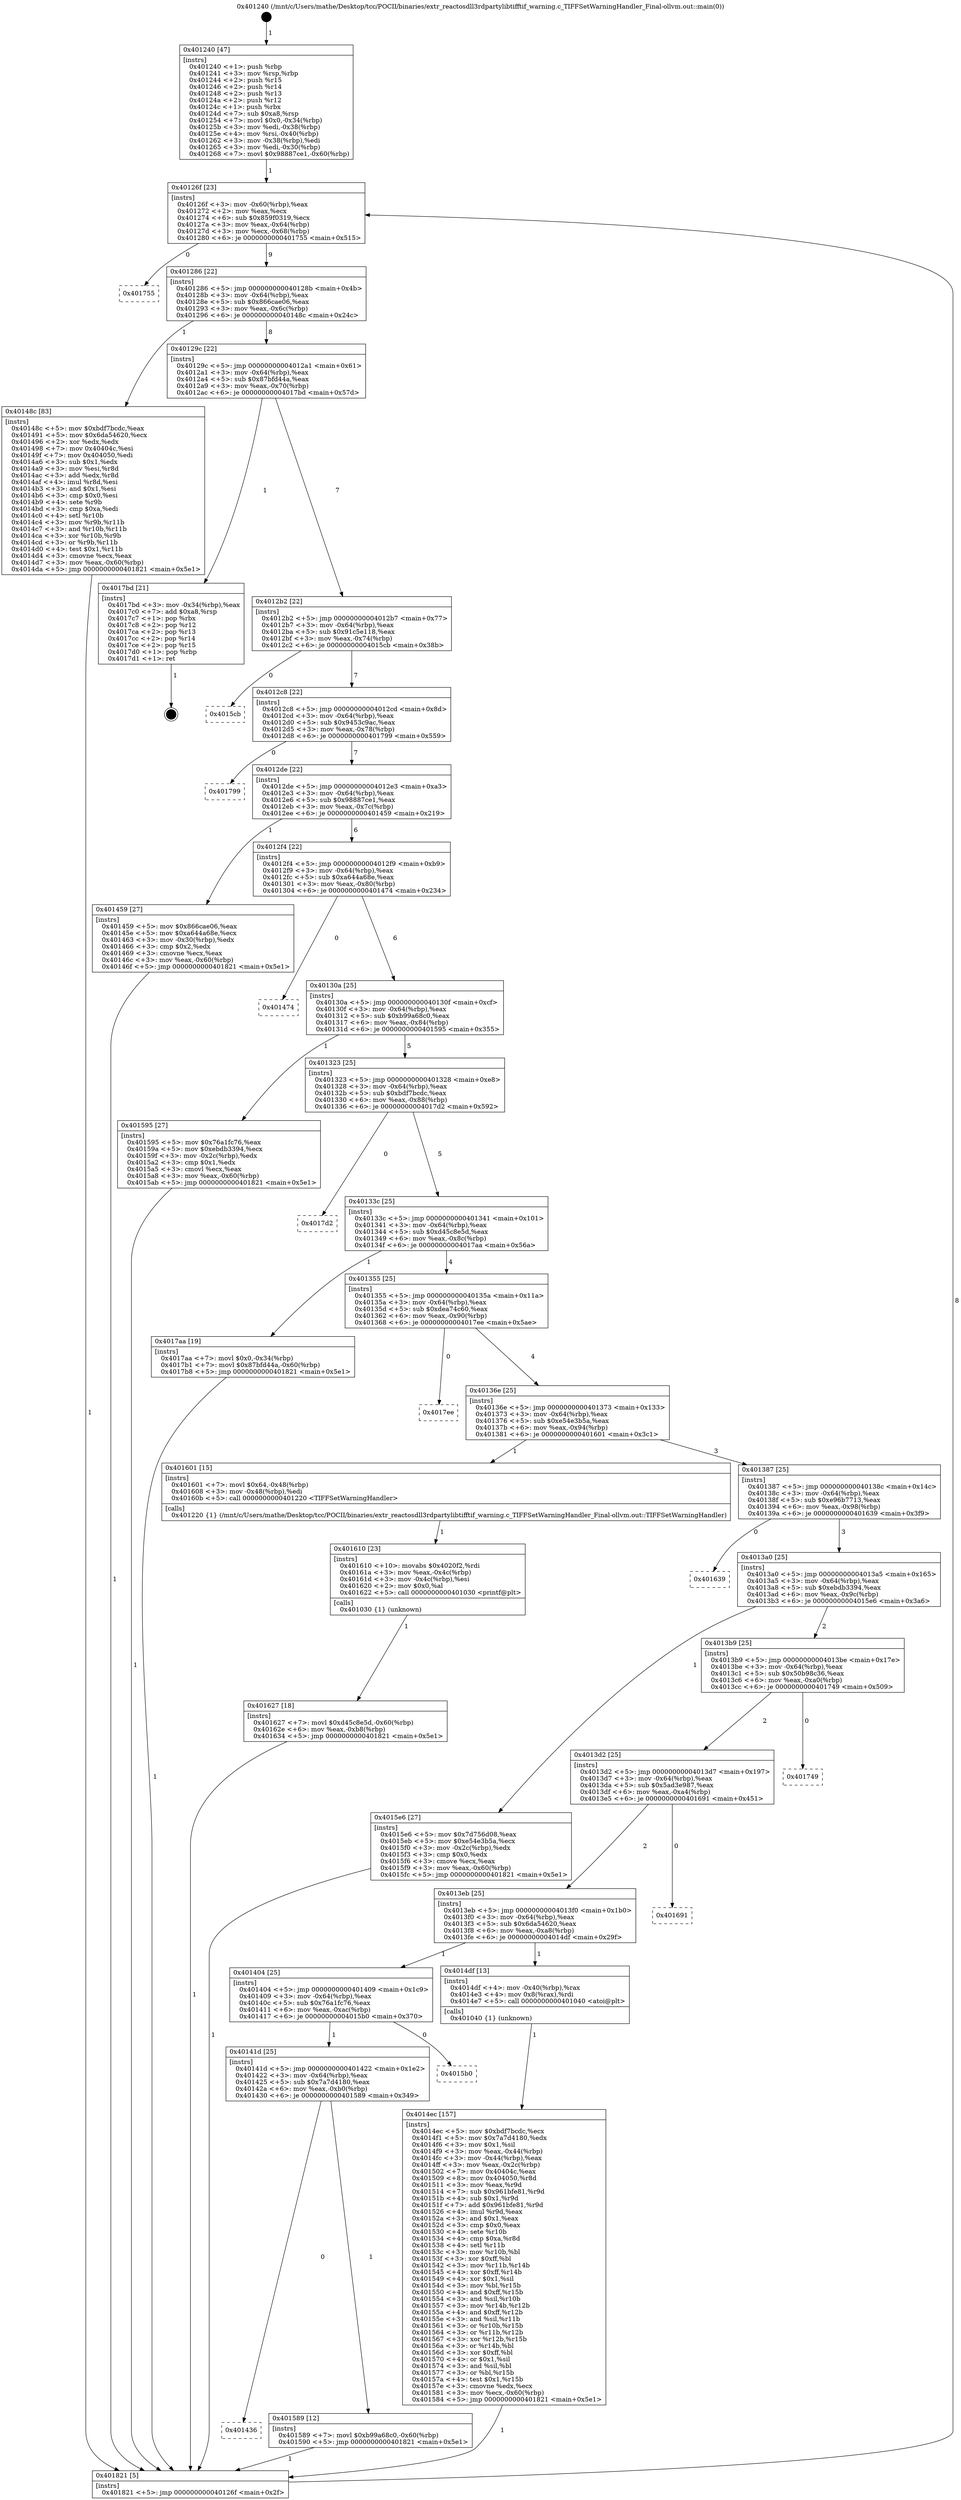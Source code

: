 digraph "0x401240" {
  label = "0x401240 (/mnt/c/Users/mathe/Desktop/tcc/POCII/binaries/extr_reactosdll3rdpartylibtifftif_warning.c_TIFFSetWarningHandler_Final-ollvm.out::main(0))"
  labelloc = "t"
  node[shape=record]

  Entry [label="",width=0.3,height=0.3,shape=circle,fillcolor=black,style=filled]
  "0x40126f" [label="{
     0x40126f [23]\l
     | [instrs]\l
     &nbsp;&nbsp;0x40126f \<+3\>: mov -0x60(%rbp),%eax\l
     &nbsp;&nbsp;0x401272 \<+2\>: mov %eax,%ecx\l
     &nbsp;&nbsp;0x401274 \<+6\>: sub $0x859f0319,%ecx\l
     &nbsp;&nbsp;0x40127a \<+3\>: mov %eax,-0x64(%rbp)\l
     &nbsp;&nbsp;0x40127d \<+3\>: mov %ecx,-0x68(%rbp)\l
     &nbsp;&nbsp;0x401280 \<+6\>: je 0000000000401755 \<main+0x515\>\l
  }"]
  "0x401755" [label="{
     0x401755\l
  }", style=dashed]
  "0x401286" [label="{
     0x401286 [22]\l
     | [instrs]\l
     &nbsp;&nbsp;0x401286 \<+5\>: jmp 000000000040128b \<main+0x4b\>\l
     &nbsp;&nbsp;0x40128b \<+3\>: mov -0x64(%rbp),%eax\l
     &nbsp;&nbsp;0x40128e \<+5\>: sub $0x866cae06,%eax\l
     &nbsp;&nbsp;0x401293 \<+3\>: mov %eax,-0x6c(%rbp)\l
     &nbsp;&nbsp;0x401296 \<+6\>: je 000000000040148c \<main+0x24c\>\l
  }"]
  Exit [label="",width=0.3,height=0.3,shape=circle,fillcolor=black,style=filled,peripheries=2]
  "0x40148c" [label="{
     0x40148c [83]\l
     | [instrs]\l
     &nbsp;&nbsp;0x40148c \<+5\>: mov $0xbdf7bcdc,%eax\l
     &nbsp;&nbsp;0x401491 \<+5\>: mov $0x6da54620,%ecx\l
     &nbsp;&nbsp;0x401496 \<+2\>: xor %edx,%edx\l
     &nbsp;&nbsp;0x401498 \<+7\>: mov 0x40404c,%esi\l
     &nbsp;&nbsp;0x40149f \<+7\>: mov 0x404050,%edi\l
     &nbsp;&nbsp;0x4014a6 \<+3\>: sub $0x1,%edx\l
     &nbsp;&nbsp;0x4014a9 \<+3\>: mov %esi,%r8d\l
     &nbsp;&nbsp;0x4014ac \<+3\>: add %edx,%r8d\l
     &nbsp;&nbsp;0x4014af \<+4\>: imul %r8d,%esi\l
     &nbsp;&nbsp;0x4014b3 \<+3\>: and $0x1,%esi\l
     &nbsp;&nbsp;0x4014b6 \<+3\>: cmp $0x0,%esi\l
     &nbsp;&nbsp;0x4014b9 \<+4\>: sete %r9b\l
     &nbsp;&nbsp;0x4014bd \<+3\>: cmp $0xa,%edi\l
     &nbsp;&nbsp;0x4014c0 \<+4\>: setl %r10b\l
     &nbsp;&nbsp;0x4014c4 \<+3\>: mov %r9b,%r11b\l
     &nbsp;&nbsp;0x4014c7 \<+3\>: and %r10b,%r11b\l
     &nbsp;&nbsp;0x4014ca \<+3\>: xor %r10b,%r9b\l
     &nbsp;&nbsp;0x4014cd \<+3\>: or %r9b,%r11b\l
     &nbsp;&nbsp;0x4014d0 \<+4\>: test $0x1,%r11b\l
     &nbsp;&nbsp;0x4014d4 \<+3\>: cmovne %ecx,%eax\l
     &nbsp;&nbsp;0x4014d7 \<+3\>: mov %eax,-0x60(%rbp)\l
     &nbsp;&nbsp;0x4014da \<+5\>: jmp 0000000000401821 \<main+0x5e1\>\l
  }"]
  "0x40129c" [label="{
     0x40129c [22]\l
     | [instrs]\l
     &nbsp;&nbsp;0x40129c \<+5\>: jmp 00000000004012a1 \<main+0x61\>\l
     &nbsp;&nbsp;0x4012a1 \<+3\>: mov -0x64(%rbp),%eax\l
     &nbsp;&nbsp;0x4012a4 \<+5\>: sub $0x87bfd44a,%eax\l
     &nbsp;&nbsp;0x4012a9 \<+3\>: mov %eax,-0x70(%rbp)\l
     &nbsp;&nbsp;0x4012ac \<+6\>: je 00000000004017bd \<main+0x57d\>\l
  }"]
  "0x401627" [label="{
     0x401627 [18]\l
     | [instrs]\l
     &nbsp;&nbsp;0x401627 \<+7\>: movl $0xd45c8e5d,-0x60(%rbp)\l
     &nbsp;&nbsp;0x40162e \<+6\>: mov %eax,-0xb8(%rbp)\l
     &nbsp;&nbsp;0x401634 \<+5\>: jmp 0000000000401821 \<main+0x5e1\>\l
  }"]
  "0x4017bd" [label="{
     0x4017bd [21]\l
     | [instrs]\l
     &nbsp;&nbsp;0x4017bd \<+3\>: mov -0x34(%rbp),%eax\l
     &nbsp;&nbsp;0x4017c0 \<+7\>: add $0xa8,%rsp\l
     &nbsp;&nbsp;0x4017c7 \<+1\>: pop %rbx\l
     &nbsp;&nbsp;0x4017c8 \<+2\>: pop %r12\l
     &nbsp;&nbsp;0x4017ca \<+2\>: pop %r13\l
     &nbsp;&nbsp;0x4017cc \<+2\>: pop %r14\l
     &nbsp;&nbsp;0x4017ce \<+2\>: pop %r15\l
     &nbsp;&nbsp;0x4017d0 \<+1\>: pop %rbp\l
     &nbsp;&nbsp;0x4017d1 \<+1\>: ret\l
  }"]
  "0x4012b2" [label="{
     0x4012b2 [22]\l
     | [instrs]\l
     &nbsp;&nbsp;0x4012b2 \<+5\>: jmp 00000000004012b7 \<main+0x77\>\l
     &nbsp;&nbsp;0x4012b7 \<+3\>: mov -0x64(%rbp),%eax\l
     &nbsp;&nbsp;0x4012ba \<+5\>: sub $0x91c5e118,%eax\l
     &nbsp;&nbsp;0x4012bf \<+3\>: mov %eax,-0x74(%rbp)\l
     &nbsp;&nbsp;0x4012c2 \<+6\>: je 00000000004015cb \<main+0x38b\>\l
  }"]
  "0x401610" [label="{
     0x401610 [23]\l
     | [instrs]\l
     &nbsp;&nbsp;0x401610 \<+10\>: movabs $0x4020f2,%rdi\l
     &nbsp;&nbsp;0x40161a \<+3\>: mov %eax,-0x4c(%rbp)\l
     &nbsp;&nbsp;0x40161d \<+3\>: mov -0x4c(%rbp),%esi\l
     &nbsp;&nbsp;0x401620 \<+2\>: mov $0x0,%al\l
     &nbsp;&nbsp;0x401622 \<+5\>: call 0000000000401030 \<printf@plt\>\l
     | [calls]\l
     &nbsp;&nbsp;0x401030 \{1\} (unknown)\l
  }"]
  "0x4015cb" [label="{
     0x4015cb\l
  }", style=dashed]
  "0x4012c8" [label="{
     0x4012c8 [22]\l
     | [instrs]\l
     &nbsp;&nbsp;0x4012c8 \<+5\>: jmp 00000000004012cd \<main+0x8d\>\l
     &nbsp;&nbsp;0x4012cd \<+3\>: mov -0x64(%rbp),%eax\l
     &nbsp;&nbsp;0x4012d0 \<+5\>: sub $0x9453c9ac,%eax\l
     &nbsp;&nbsp;0x4012d5 \<+3\>: mov %eax,-0x78(%rbp)\l
     &nbsp;&nbsp;0x4012d8 \<+6\>: je 0000000000401799 \<main+0x559\>\l
  }"]
  "0x401436" [label="{
     0x401436\l
  }", style=dashed]
  "0x401799" [label="{
     0x401799\l
  }", style=dashed]
  "0x4012de" [label="{
     0x4012de [22]\l
     | [instrs]\l
     &nbsp;&nbsp;0x4012de \<+5\>: jmp 00000000004012e3 \<main+0xa3\>\l
     &nbsp;&nbsp;0x4012e3 \<+3\>: mov -0x64(%rbp),%eax\l
     &nbsp;&nbsp;0x4012e6 \<+5\>: sub $0x98887ce1,%eax\l
     &nbsp;&nbsp;0x4012eb \<+3\>: mov %eax,-0x7c(%rbp)\l
     &nbsp;&nbsp;0x4012ee \<+6\>: je 0000000000401459 \<main+0x219\>\l
  }"]
  "0x401589" [label="{
     0x401589 [12]\l
     | [instrs]\l
     &nbsp;&nbsp;0x401589 \<+7\>: movl $0xb99a68c0,-0x60(%rbp)\l
     &nbsp;&nbsp;0x401590 \<+5\>: jmp 0000000000401821 \<main+0x5e1\>\l
  }"]
  "0x401459" [label="{
     0x401459 [27]\l
     | [instrs]\l
     &nbsp;&nbsp;0x401459 \<+5\>: mov $0x866cae06,%eax\l
     &nbsp;&nbsp;0x40145e \<+5\>: mov $0xa644a68e,%ecx\l
     &nbsp;&nbsp;0x401463 \<+3\>: mov -0x30(%rbp),%edx\l
     &nbsp;&nbsp;0x401466 \<+3\>: cmp $0x2,%edx\l
     &nbsp;&nbsp;0x401469 \<+3\>: cmovne %ecx,%eax\l
     &nbsp;&nbsp;0x40146c \<+3\>: mov %eax,-0x60(%rbp)\l
     &nbsp;&nbsp;0x40146f \<+5\>: jmp 0000000000401821 \<main+0x5e1\>\l
  }"]
  "0x4012f4" [label="{
     0x4012f4 [22]\l
     | [instrs]\l
     &nbsp;&nbsp;0x4012f4 \<+5\>: jmp 00000000004012f9 \<main+0xb9\>\l
     &nbsp;&nbsp;0x4012f9 \<+3\>: mov -0x64(%rbp),%eax\l
     &nbsp;&nbsp;0x4012fc \<+5\>: sub $0xa644a68e,%eax\l
     &nbsp;&nbsp;0x401301 \<+3\>: mov %eax,-0x80(%rbp)\l
     &nbsp;&nbsp;0x401304 \<+6\>: je 0000000000401474 \<main+0x234\>\l
  }"]
  "0x401821" [label="{
     0x401821 [5]\l
     | [instrs]\l
     &nbsp;&nbsp;0x401821 \<+5\>: jmp 000000000040126f \<main+0x2f\>\l
  }"]
  "0x401240" [label="{
     0x401240 [47]\l
     | [instrs]\l
     &nbsp;&nbsp;0x401240 \<+1\>: push %rbp\l
     &nbsp;&nbsp;0x401241 \<+3\>: mov %rsp,%rbp\l
     &nbsp;&nbsp;0x401244 \<+2\>: push %r15\l
     &nbsp;&nbsp;0x401246 \<+2\>: push %r14\l
     &nbsp;&nbsp;0x401248 \<+2\>: push %r13\l
     &nbsp;&nbsp;0x40124a \<+2\>: push %r12\l
     &nbsp;&nbsp;0x40124c \<+1\>: push %rbx\l
     &nbsp;&nbsp;0x40124d \<+7\>: sub $0xa8,%rsp\l
     &nbsp;&nbsp;0x401254 \<+7\>: movl $0x0,-0x34(%rbp)\l
     &nbsp;&nbsp;0x40125b \<+3\>: mov %edi,-0x38(%rbp)\l
     &nbsp;&nbsp;0x40125e \<+4\>: mov %rsi,-0x40(%rbp)\l
     &nbsp;&nbsp;0x401262 \<+3\>: mov -0x38(%rbp),%edi\l
     &nbsp;&nbsp;0x401265 \<+3\>: mov %edi,-0x30(%rbp)\l
     &nbsp;&nbsp;0x401268 \<+7\>: movl $0x98887ce1,-0x60(%rbp)\l
  }"]
  "0x40141d" [label="{
     0x40141d [25]\l
     | [instrs]\l
     &nbsp;&nbsp;0x40141d \<+5\>: jmp 0000000000401422 \<main+0x1e2\>\l
     &nbsp;&nbsp;0x401422 \<+3\>: mov -0x64(%rbp),%eax\l
     &nbsp;&nbsp;0x401425 \<+5\>: sub $0x7a7d4180,%eax\l
     &nbsp;&nbsp;0x40142a \<+6\>: mov %eax,-0xb0(%rbp)\l
     &nbsp;&nbsp;0x401430 \<+6\>: je 0000000000401589 \<main+0x349\>\l
  }"]
  "0x401474" [label="{
     0x401474\l
  }", style=dashed]
  "0x40130a" [label="{
     0x40130a [25]\l
     | [instrs]\l
     &nbsp;&nbsp;0x40130a \<+5\>: jmp 000000000040130f \<main+0xcf\>\l
     &nbsp;&nbsp;0x40130f \<+3\>: mov -0x64(%rbp),%eax\l
     &nbsp;&nbsp;0x401312 \<+5\>: sub $0xb99a68c0,%eax\l
     &nbsp;&nbsp;0x401317 \<+6\>: mov %eax,-0x84(%rbp)\l
     &nbsp;&nbsp;0x40131d \<+6\>: je 0000000000401595 \<main+0x355\>\l
  }"]
  "0x4015b0" [label="{
     0x4015b0\l
  }", style=dashed]
  "0x401595" [label="{
     0x401595 [27]\l
     | [instrs]\l
     &nbsp;&nbsp;0x401595 \<+5\>: mov $0x76a1fc76,%eax\l
     &nbsp;&nbsp;0x40159a \<+5\>: mov $0xebdb3394,%ecx\l
     &nbsp;&nbsp;0x40159f \<+3\>: mov -0x2c(%rbp),%edx\l
     &nbsp;&nbsp;0x4015a2 \<+3\>: cmp $0x1,%edx\l
     &nbsp;&nbsp;0x4015a5 \<+3\>: cmovl %ecx,%eax\l
     &nbsp;&nbsp;0x4015a8 \<+3\>: mov %eax,-0x60(%rbp)\l
     &nbsp;&nbsp;0x4015ab \<+5\>: jmp 0000000000401821 \<main+0x5e1\>\l
  }"]
  "0x401323" [label="{
     0x401323 [25]\l
     | [instrs]\l
     &nbsp;&nbsp;0x401323 \<+5\>: jmp 0000000000401328 \<main+0xe8\>\l
     &nbsp;&nbsp;0x401328 \<+3\>: mov -0x64(%rbp),%eax\l
     &nbsp;&nbsp;0x40132b \<+5\>: sub $0xbdf7bcdc,%eax\l
     &nbsp;&nbsp;0x401330 \<+6\>: mov %eax,-0x88(%rbp)\l
     &nbsp;&nbsp;0x401336 \<+6\>: je 00000000004017d2 \<main+0x592\>\l
  }"]
  "0x4014ec" [label="{
     0x4014ec [157]\l
     | [instrs]\l
     &nbsp;&nbsp;0x4014ec \<+5\>: mov $0xbdf7bcdc,%ecx\l
     &nbsp;&nbsp;0x4014f1 \<+5\>: mov $0x7a7d4180,%edx\l
     &nbsp;&nbsp;0x4014f6 \<+3\>: mov $0x1,%sil\l
     &nbsp;&nbsp;0x4014f9 \<+3\>: mov %eax,-0x44(%rbp)\l
     &nbsp;&nbsp;0x4014fc \<+3\>: mov -0x44(%rbp),%eax\l
     &nbsp;&nbsp;0x4014ff \<+3\>: mov %eax,-0x2c(%rbp)\l
     &nbsp;&nbsp;0x401502 \<+7\>: mov 0x40404c,%eax\l
     &nbsp;&nbsp;0x401509 \<+8\>: mov 0x404050,%r8d\l
     &nbsp;&nbsp;0x401511 \<+3\>: mov %eax,%r9d\l
     &nbsp;&nbsp;0x401514 \<+7\>: sub $0x961bfe81,%r9d\l
     &nbsp;&nbsp;0x40151b \<+4\>: sub $0x1,%r9d\l
     &nbsp;&nbsp;0x40151f \<+7\>: add $0x961bfe81,%r9d\l
     &nbsp;&nbsp;0x401526 \<+4\>: imul %r9d,%eax\l
     &nbsp;&nbsp;0x40152a \<+3\>: and $0x1,%eax\l
     &nbsp;&nbsp;0x40152d \<+3\>: cmp $0x0,%eax\l
     &nbsp;&nbsp;0x401530 \<+4\>: sete %r10b\l
     &nbsp;&nbsp;0x401534 \<+4\>: cmp $0xa,%r8d\l
     &nbsp;&nbsp;0x401538 \<+4\>: setl %r11b\l
     &nbsp;&nbsp;0x40153c \<+3\>: mov %r10b,%bl\l
     &nbsp;&nbsp;0x40153f \<+3\>: xor $0xff,%bl\l
     &nbsp;&nbsp;0x401542 \<+3\>: mov %r11b,%r14b\l
     &nbsp;&nbsp;0x401545 \<+4\>: xor $0xff,%r14b\l
     &nbsp;&nbsp;0x401549 \<+4\>: xor $0x1,%sil\l
     &nbsp;&nbsp;0x40154d \<+3\>: mov %bl,%r15b\l
     &nbsp;&nbsp;0x401550 \<+4\>: and $0xff,%r15b\l
     &nbsp;&nbsp;0x401554 \<+3\>: and %sil,%r10b\l
     &nbsp;&nbsp;0x401557 \<+3\>: mov %r14b,%r12b\l
     &nbsp;&nbsp;0x40155a \<+4\>: and $0xff,%r12b\l
     &nbsp;&nbsp;0x40155e \<+3\>: and %sil,%r11b\l
     &nbsp;&nbsp;0x401561 \<+3\>: or %r10b,%r15b\l
     &nbsp;&nbsp;0x401564 \<+3\>: or %r11b,%r12b\l
     &nbsp;&nbsp;0x401567 \<+3\>: xor %r12b,%r15b\l
     &nbsp;&nbsp;0x40156a \<+3\>: or %r14b,%bl\l
     &nbsp;&nbsp;0x40156d \<+3\>: xor $0xff,%bl\l
     &nbsp;&nbsp;0x401570 \<+4\>: or $0x1,%sil\l
     &nbsp;&nbsp;0x401574 \<+3\>: and %sil,%bl\l
     &nbsp;&nbsp;0x401577 \<+3\>: or %bl,%r15b\l
     &nbsp;&nbsp;0x40157a \<+4\>: test $0x1,%r15b\l
     &nbsp;&nbsp;0x40157e \<+3\>: cmovne %edx,%ecx\l
     &nbsp;&nbsp;0x401581 \<+3\>: mov %ecx,-0x60(%rbp)\l
     &nbsp;&nbsp;0x401584 \<+5\>: jmp 0000000000401821 \<main+0x5e1\>\l
  }"]
  "0x4017d2" [label="{
     0x4017d2\l
  }", style=dashed]
  "0x40133c" [label="{
     0x40133c [25]\l
     | [instrs]\l
     &nbsp;&nbsp;0x40133c \<+5\>: jmp 0000000000401341 \<main+0x101\>\l
     &nbsp;&nbsp;0x401341 \<+3\>: mov -0x64(%rbp),%eax\l
     &nbsp;&nbsp;0x401344 \<+5\>: sub $0xd45c8e5d,%eax\l
     &nbsp;&nbsp;0x401349 \<+6\>: mov %eax,-0x8c(%rbp)\l
     &nbsp;&nbsp;0x40134f \<+6\>: je 00000000004017aa \<main+0x56a\>\l
  }"]
  "0x401404" [label="{
     0x401404 [25]\l
     | [instrs]\l
     &nbsp;&nbsp;0x401404 \<+5\>: jmp 0000000000401409 \<main+0x1c9\>\l
     &nbsp;&nbsp;0x401409 \<+3\>: mov -0x64(%rbp),%eax\l
     &nbsp;&nbsp;0x40140c \<+5\>: sub $0x76a1fc76,%eax\l
     &nbsp;&nbsp;0x401411 \<+6\>: mov %eax,-0xac(%rbp)\l
     &nbsp;&nbsp;0x401417 \<+6\>: je 00000000004015b0 \<main+0x370\>\l
  }"]
  "0x4017aa" [label="{
     0x4017aa [19]\l
     | [instrs]\l
     &nbsp;&nbsp;0x4017aa \<+7\>: movl $0x0,-0x34(%rbp)\l
     &nbsp;&nbsp;0x4017b1 \<+7\>: movl $0x87bfd44a,-0x60(%rbp)\l
     &nbsp;&nbsp;0x4017b8 \<+5\>: jmp 0000000000401821 \<main+0x5e1\>\l
  }"]
  "0x401355" [label="{
     0x401355 [25]\l
     | [instrs]\l
     &nbsp;&nbsp;0x401355 \<+5\>: jmp 000000000040135a \<main+0x11a\>\l
     &nbsp;&nbsp;0x40135a \<+3\>: mov -0x64(%rbp),%eax\l
     &nbsp;&nbsp;0x40135d \<+5\>: sub $0xdea74c60,%eax\l
     &nbsp;&nbsp;0x401362 \<+6\>: mov %eax,-0x90(%rbp)\l
     &nbsp;&nbsp;0x401368 \<+6\>: je 00000000004017ee \<main+0x5ae\>\l
  }"]
  "0x4014df" [label="{
     0x4014df [13]\l
     | [instrs]\l
     &nbsp;&nbsp;0x4014df \<+4\>: mov -0x40(%rbp),%rax\l
     &nbsp;&nbsp;0x4014e3 \<+4\>: mov 0x8(%rax),%rdi\l
     &nbsp;&nbsp;0x4014e7 \<+5\>: call 0000000000401040 \<atoi@plt\>\l
     | [calls]\l
     &nbsp;&nbsp;0x401040 \{1\} (unknown)\l
  }"]
  "0x4017ee" [label="{
     0x4017ee\l
  }", style=dashed]
  "0x40136e" [label="{
     0x40136e [25]\l
     | [instrs]\l
     &nbsp;&nbsp;0x40136e \<+5\>: jmp 0000000000401373 \<main+0x133\>\l
     &nbsp;&nbsp;0x401373 \<+3\>: mov -0x64(%rbp),%eax\l
     &nbsp;&nbsp;0x401376 \<+5\>: sub $0xe54e3b5a,%eax\l
     &nbsp;&nbsp;0x40137b \<+6\>: mov %eax,-0x94(%rbp)\l
     &nbsp;&nbsp;0x401381 \<+6\>: je 0000000000401601 \<main+0x3c1\>\l
  }"]
  "0x4013eb" [label="{
     0x4013eb [25]\l
     | [instrs]\l
     &nbsp;&nbsp;0x4013eb \<+5\>: jmp 00000000004013f0 \<main+0x1b0\>\l
     &nbsp;&nbsp;0x4013f0 \<+3\>: mov -0x64(%rbp),%eax\l
     &nbsp;&nbsp;0x4013f3 \<+5\>: sub $0x6da54620,%eax\l
     &nbsp;&nbsp;0x4013f8 \<+6\>: mov %eax,-0xa8(%rbp)\l
     &nbsp;&nbsp;0x4013fe \<+6\>: je 00000000004014df \<main+0x29f\>\l
  }"]
  "0x401601" [label="{
     0x401601 [15]\l
     | [instrs]\l
     &nbsp;&nbsp;0x401601 \<+7\>: movl $0x64,-0x48(%rbp)\l
     &nbsp;&nbsp;0x401608 \<+3\>: mov -0x48(%rbp),%edi\l
     &nbsp;&nbsp;0x40160b \<+5\>: call 0000000000401220 \<TIFFSetWarningHandler\>\l
     | [calls]\l
     &nbsp;&nbsp;0x401220 \{1\} (/mnt/c/Users/mathe/Desktop/tcc/POCII/binaries/extr_reactosdll3rdpartylibtifftif_warning.c_TIFFSetWarningHandler_Final-ollvm.out::TIFFSetWarningHandler)\l
  }"]
  "0x401387" [label="{
     0x401387 [25]\l
     | [instrs]\l
     &nbsp;&nbsp;0x401387 \<+5\>: jmp 000000000040138c \<main+0x14c\>\l
     &nbsp;&nbsp;0x40138c \<+3\>: mov -0x64(%rbp),%eax\l
     &nbsp;&nbsp;0x40138f \<+5\>: sub $0xe96b7713,%eax\l
     &nbsp;&nbsp;0x401394 \<+6\>: mov %eax,-0x98(%rbp)\l
     &nbsp;&nbsp;0x40139a \<+6\>: je 0000000000401639 \<main+0x3f9\>\l
  }"]
  "0x401691" [label="{
     0x401691\l
  }", style=dashed]
  "0x401639" [label="{
     0x401639\l
  }", style=dashed]
  "0x4013a0" [label="{
     0x4013a0 [25]\l
     | [instrs]\l
     &nbsp;&nbsp;0x4013a0 \<+5\>: jmp 00000000004013a5 \<main+0x165\>\l
     &nbsp;&nbsp;0x4013a5 \<+3\>: mov -0x64(%rbp),%eax\l
     &nbsp;&nbsp;0x4013a8 \<+5\>: sub $0xebdb3394,%eax\l
     &nbsp;&nbsp;0x4013ad \<+6\>: mov %eax,-0x9c(%rbp)\l
     &nbsp;&nbsp;0x4013b3 \<+6\>: je 00000000004015e6 \<main+0x3a6\>\l
  }"]
  "0x4013d2" [label="{
     0x4013d2 [25]\l
     | [instrs]\l
     &nbsp;&nbsp;0x4013d2 \<+5\>: jmp 00000000004013d7 \<main+0x197\>\l
     &nbsp;&nbsp;0x4013d7 \<+3\>: mov -0x64(%rbp),%eax\l
     &nbsp;&nbsp;0x4013da \<+5\>: sub $0x5ad3e987,%eax\l
     &nbsp;&nbsp;0x4013df \<+6\>: mov %eax,-0xa4(%rbp)\l
     &nbsp;&nbsp;0x4013e5 \<+6\>: je 0000000000401691 \<main+0x451\>\l
  }"]
  "0x4015e6" [label="{
     0x4015e6 [27]\l
     | [instrs]\l
     &nbsp;&nbsp;0x4015e6 \<+5\>: mov $0x7d756d08,%eax\l
     &nbsp;&nbsp;0x4015eb \<+5\>: mov $0xe54e3b5a,%ecx\l
     &nbsp;&nbsp;0x4015f0 \<+3\>: mov -0x2c(%rbp),%edx\l
     &nbsp;&nbsp;0x4015f3 \<+3\>: cmp $0x0,%edx\l
     &nbsp;&nbsp;0x4015f6 \<+3\>: cmove %ecx,%eax\l
     &nbsp;&nbsp;0x4015f9 \<+3\>: mov %eax,-0x60(%rbp)\l
     &nbsp;&nbsp;0x4015fc \<+5\>: jmp 0000000000401821 \<main+0x5e1\>\l
  }"]
  "0x4013b9" [label="{
     0x4013b9 [25]\l
     | [instrs]\l
     &nbsp;&nbsp;0x4013b9 \<+5\>: jmp 00000000004013be \<main+0x17e\>\l
     &nbsp;&nbsp;0x4013be \<+3\>: mov -0x64(%rbp),%eax\l
     &nbsp;&nbsp;0x4013c1 \<+5\>: sub $0x50b98c36,%eax\l
     &nbsp;&nbsp;0x4013c6 \<+6\>: mov %eax,-0xa0(%rbp)\l
     &nbsp;&nbsp;0x4013cc \<+6\>: je 0000000000401749 \<main+0x509\>\l
  }"]
  "0x401749" [label="{
     0x401749\l
  }", style=dashed]
  Entry -> "0x401240" [label=" 1"]
  "0x40126f" -> "0x401755" [label=" 0"]
  "0x40126f" -> "0x401286" [label=" 9"]
  "0x4017bd" -> Exit [label=" 1"]
  "0x401286" -> "0x40148c" [label=" 1"]
  "0x401286" -> "0x40129c" [label=" 8"]
  "0x4017aa" -> "0x401821" [label=" 1"]
  "0x40129c" -> "0x4017bd" [label=" 1"]
  "0x40129c" -> "0x4012b2" [label=" 7"]
  "0x401627" -> "0x401821" [label=" 1"]
  "0x4012b2" -> "0x4015cb" [label=" 0"]
  "0x4012b2" -> "0x4012c8" [label=" 7"]
  "0x401610" -> "0x401627" [label=" 1"]
  "0x4012c8" -> "0x401799" [label=" 0"]
  "0x4012c8" -> "0x4012de" [label=" 7"]
  "0x401601" -> "0x401610" [label=" 1"]
  "0x4012de" -> "0x401459" [label=" 1"]
  "0x4012de" -> "0x4012f4" [label=" 6"]
  "0x401459" -> "0x401821" [label=" 1"]
  "0x401240" -> "0x40126f" [label=" 1"]
  "0x401821" -> "0x40126f" [label=" 8"]
  "0x40148c" -> "0x401821" [label=" 1"]
  "0x4015e6" -> "0x401821" [label=" 1"]
  "0x4012f4" -> "0x401474" [label=" 0"]
  "0x4012f4" -> "0x40130a" [label=" 6"]
  "0x401589" -> "0x401821" [label=" 1"]
  "0x40130a" -> "0x401595" [label=" 1"]
  "0x40130a" -> "0x401323" [label=" 5"]
  "0x40141d" -> "0x401436" [label=" 0"]
  "0x401323" -> "0x4017d2" [label=" 0"]
  "0x401323" -> "0x40133c" [label=" 5"]
  "0x401595" -> "0x401821" [label=" 1"]
  "0x40133c" -> "0x4017aa" [label=" 1"]
  "0x40133c" -> "0x401355" [label=" 4"]
  "0x401404" -> "0x40141d" [label=" 1"]
  "0x401355" -> "0x4017ee" [label=" 0"]
  "0x401355" -> "0x40136e" [label=" 4"]
  "0x401404" -> "0x4015b0" [label=" 0"]
  "0x40136e" -> "0x401601" [label=" 1"]
  "0x40136e" -> "0x401387" [label=" 3"]
  "0x4014ec" -> "0x401821" [label=" 1"]
  "0x401387" -> "0x401639" [label=" 0"]
  "0x401387" -> "0x4013a0" [label=" 3"]
  "0x4014df" -> "0x4014ec" [label=" 1"]
  "0x4013a0" -> "0x4015e6" [label=" 1"]
  "0x4013a0" -> "0x4013b9" [label=" 2"]
  "0x4013eb" -> "0x4014df" [label=" 1"]
  "0x4013b9" -> "0x401749" [label=" 0"]
  "0x4013b9" -> "0x4013d2" [label=" 2"]
  "0x4013eb" -> "0x401404" [label=" 1"]
  "0x4013d2" -> "0x401691" [label=" 0"]
  "0x4013d2" -> "0x4013eb" [label=" 2"]
  "0x40141d" -> "0x401589" [label=" 1"]
}
